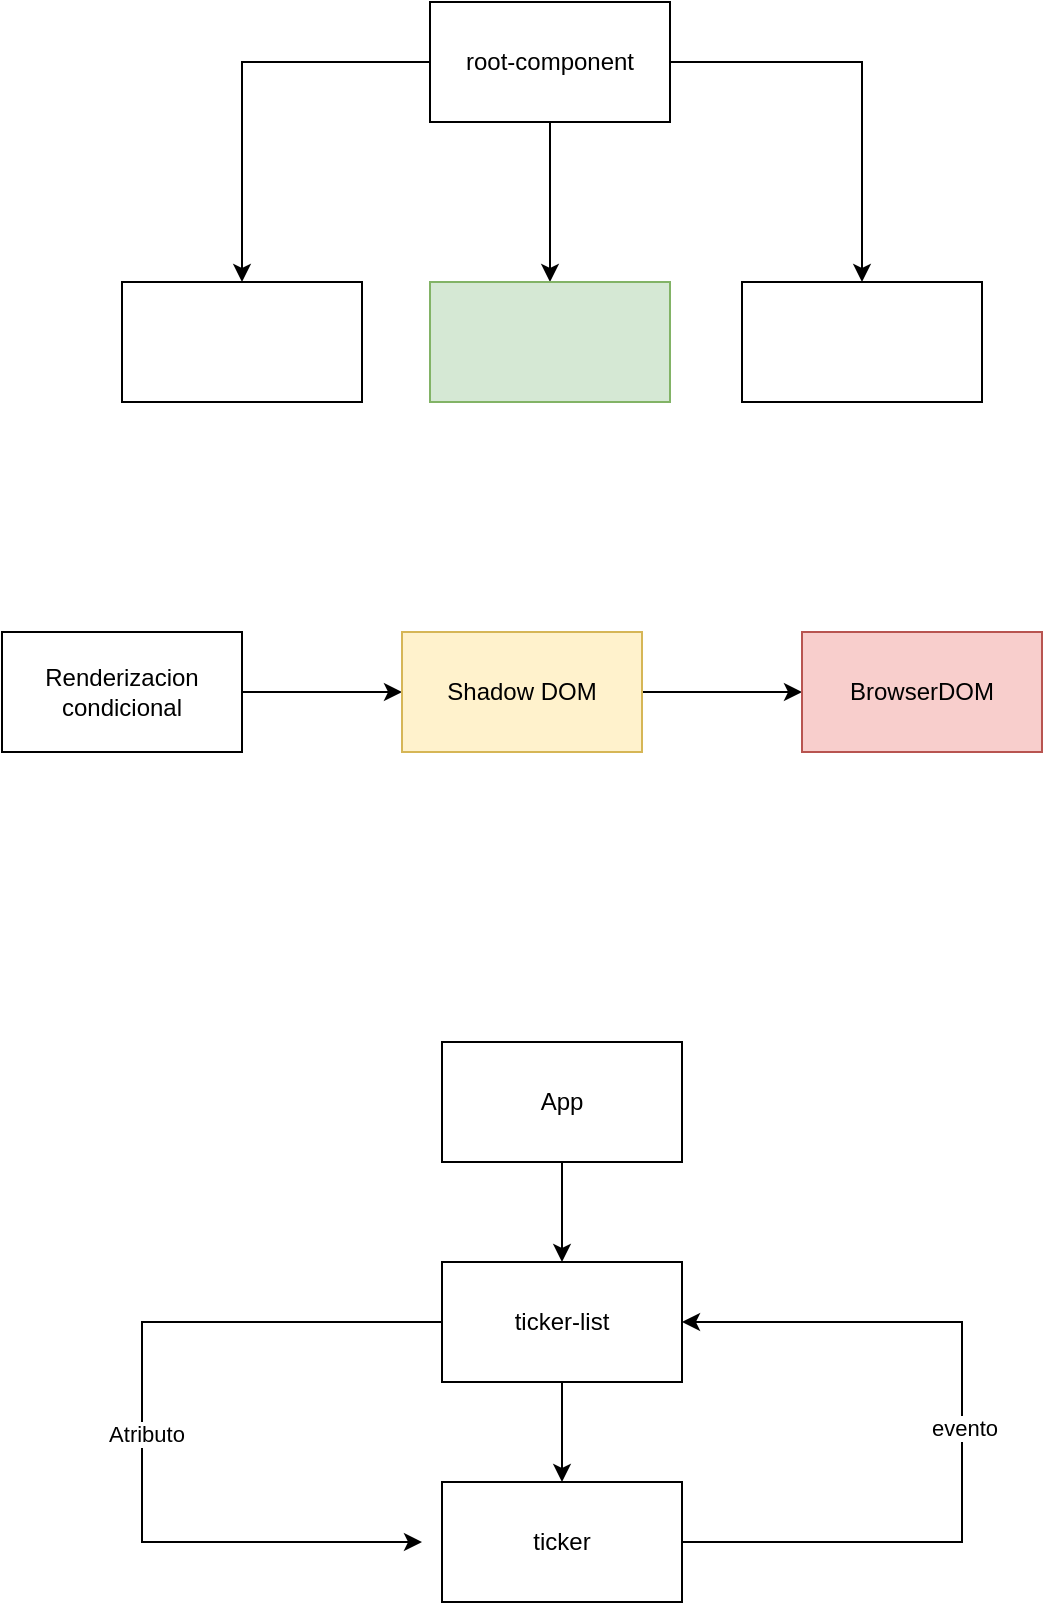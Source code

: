 <mxfile version="15.4.0" type="device"><diagram id="5XjPZ5npINAhMGrGUV0u" name="Página-1"><mxGraphModel dx="1106" dy="997" grid="1" gridSize="10" guides="1" tooltips="1" connect="1" arrows="1" fold="1" page="1" pageScale="1" pageWidth="827" pageHeight="1169" math="0" shadow="0"><root><mxCell id="0"/><mxCell id="1" parent="0"/><mxCell id="E_iY4dYPFAluLKSSKD06-5" style="edgeStyle=orthogonalEdgeStyle;rounded=0;orthogonalLoop=1;jettySize=auto;html=1;entryX=0.5;entryY=0;entryDx=0;entryDy=0;" edge="1" parent="1" source="E_iY4dYPFAluLKSSKD06-1" target="E_iY4dYPFAluLKSSKD06-2"><mxGeometry relative="1" as="geometry"/></mxCell><mxCell id="E_iY4dYPFAluLKSSKD06-6" style="edgeStyle=orthogonalEdgeStyle;rounded=0;orthogonalLoop=1;jettySize=auto;html=1;entryX=0.5;entryY=0;entryDx=0;entryDy=0;" edge="1" parent="1" source="E_iY4dYPFAluLKSSKD06-1" target="E_iY4dYPFAluLKSSKD06-3"><mxGeometry relative="1" as="geometry"/></mxCell><mxCell id="E_iY4dYPFAluLKSSKD06-7" style="edgeStyle=orthogonalEdgeStyle;rounded=0;orthogonalLoop=1;jettySize=auto;html=1;entryX=0.5;entryY=0;entryDx=0;entryDy=0;" edge="1" parent="1" source="E_iY4dYPFAluLKSSKD06-1" target="E_iY4dYPFAluLKSSKD06-4"><mxGeometry relative="1" as="geometry"/></mxCell><mxCell id="E_iY4dYPFAluLKSSKD06-1" value="root-component" style="rounded=0;whiteSpace=wrap;html=1;" vertex="1" parent="1"><mxGeometry x="354" y="240" width="120" height="60" as="geometry"/></mxCell><mxCell id="E_iY4dYPFAluLKSSKD06-2" value="" style="rounded=0;whiteSpace=wrap;html=1;" vertex="1" parent="1"><mxGeometry x="200" y="380" width="120" height="60" as="geometry"/></mxCell><mxCell id="E_iY4dYPFAluLKSSKD06-3" value="" style="rounded=0;whiteSpace=wrap;html=1;fillColor=#d5e8d4;strokeColor=#82b366;" vertex="1" parent="1"><mxGeometry x="354" y="380" width="120" height="60" as="geometry"/></mxCell><mxCell id="E_iY4dYPFAluLKSSKD06-4" value="" style="rounded=0;whiteSpace=wrap;html=1;" vertex="1" parent="1"><mxGeometry x="510" y="380" width="120" height="60" as="geometry"/></mxCell><mxCell id="E_iY4dYPFAluLKSSKD06-10" value="" style="edgeStyle=orthogonalEdgeStyle;rounded=0;orthogonalLoop=1;jettySize=auto;html=1;" edge="1" parent="1" source="E_iY4dYPFAluLKSSKD06-8" target="E_iY4dYPFAluLKSSKD06-9"><mxGeometry relative="1" as="geometry"/></mxCell><mxCell id="E_iY4dYPFAluLKSSKD06-8" value="Renderizacion&lt;br&gt;condicional" style="rounded=0;whiteSpace=wrap;html=1;" vertex="1" parent="1"><mxGeometry x="140" y="555" width="120" height="60" as="geometry"/></mxCell><mxCell id="E_iY4dYPFAluLKSSKD06-12" value="" style="edgeStyle=orthogonalEdgeStyle;rounded=0;orthogonalLoop=1;jettySize=auto;html=1;" edge="1" parent="1" source="E_iY4dYPFAluLKSSKD06-9" target="E_iY4dYPFAluLKSSKD06-11"><mxGeometry relative="1" as="geometry"/></mxCell><mxCell id="E_iY4dYPFAluLKSSKD06-9" value="Shadow DOM" style="rounded=0;whiteSpace=wrap;html=1;fillColor=#fff2cc;strokeColor=#d6b656;" vertex="1" parent="1"><mxGeometry x="340" y="555" width="120" height="60" as="geometry"/></mxCell><mxCell id="E_iY4dYPFAluLKSSKD06-11" value="BrowserDOM" style="rounded=0;whiteSpace=wrap;html=1;fillColor=#f8cecc;strokeColor=#b85450;" vertex="1" parent="1"><mxGeometry x="540" y="555" width="120" height="60" as="geometry"/></mxCell><mxCell id="E_iY4dYPFAluLKSSKD06-15" style="edgeStyle=orthogonalEdgeStyle;rounded=0;orthogonalLoop=1;jettySize=auto;html=1;entryX=0.5;entryY=0;entryDx=0;entryDy=0;" edge="1" parent="1" source="E_iY4dYPFAluLKSSKD06-13" target="E_iY4dYPFAluLKSSKD06-14"><mxGeometry relative="1" as="geometry"/></mxCell><mxCell id="E_iY4dYPFAluLKSSKD06-13" value="App" style="rounded=0;whiteSpace=wrap;html=1;" vertex="1" parent="1"><mxGeometry x="360" y="760" width="120" height="60" as="geometry"/></mxCell><mxCell id="E_iY4dYPFAluLKSSKD06-17" value="" style="edgeStyle=orthogonalEdgeStyle;rounded=0;orthogonalLoop=1;jettySize=auto;html=1;" edge="1" parent="1" source="E_iY4dYPFAluLKSSKD06-14" target="E_iY4dYPFAluLKSSKD06-16"><mxGeometry relative="1" as="geometry"/></mxCell><mxCell id="E_iY4dYPFAluLKSSKD06-18" style="edgeStyle=orthogonalEdgeStyle;rounded=0;orthogonalLoop=1;jettySize=auto;html=1;" edge="1" parent="1" source="E_iY4dYPFAluLKSSKD06-14"><mxGeometry relative="1" as="geometry"><mxPoint x="350" y="1010" as="targetPoint"/><Array as="points"><mxPoint x="210" y="900"/><mxPoint x="210" y="1010"/></Array></mxGeometry></mxCell><mxCell id="E_iY4dYPFAluLKSSKD06-19" value="Atributo" style="edgeLabel;html=1;align=center;verticalAlign=middle;resizable=0;points=[];" vertex="1" connectable="0" parent="E_iY4dYPFAluLKSSKD06-18"><mxGeometry x="0.03" y="2" relative="1" as="geometry"><mxPoint as="offset"/></mxGeometry></mxCell><mxCell id="E_iY4dYPFAluLKSSKD06-14" value="ticker-list" style="rounded=0;whiteSpace=wrap;html=1;" vertex="1" parent="1"><mxGeometry x="360" y="870" width="120" height="60" as="geometry"/></mxCell><mxCell id="E_iY4dYPFAluLKSSKD06-20" style="edgeStyle=orthogonalEdgeStyle;rounded=0;orthogonalLoop=1;jettySize=auto;html=1;entryX=1;entryY=0.5;entryDx=0;entryDy=0;" edge="1" parent="1" source="E_iY4dYPFAluLKSSKD06-16" target="E_iY4dYPFAluLKSSKD06-14"><mxGeometry relative="1" as="geometry"><Array as="points"><mxPoint x="620" y="1010"/><mxPoint x="620" y="900"/></Array></mxGeometry></mxCell><mxCell id="E_iY4dYPFAluLKSSKD06-21" value="evento" style="edgeLabel;html=1;align=center;verticalAlign=middle;resizable=0;points=[];" vertex="1" connectable="0" parent="E_iY4dYPFAluLKSSKD06-20"><mxGeometry x="0.01" y="-1" relative="1" as="geometry"><mxPoint as="offset"/></mxGeometry></mxCell><mxCell id="E_iY4dYPFAluLKSSKD06-16" value="ticker" style="whiteSpace=wrap;html=1;rounded=0;" vertex="1" parent="1"><mxGeometry x="360" y="980" width="120" height="60" as="geometry"/></mxCell></root></mxGraphModel></diagram></mxfile>